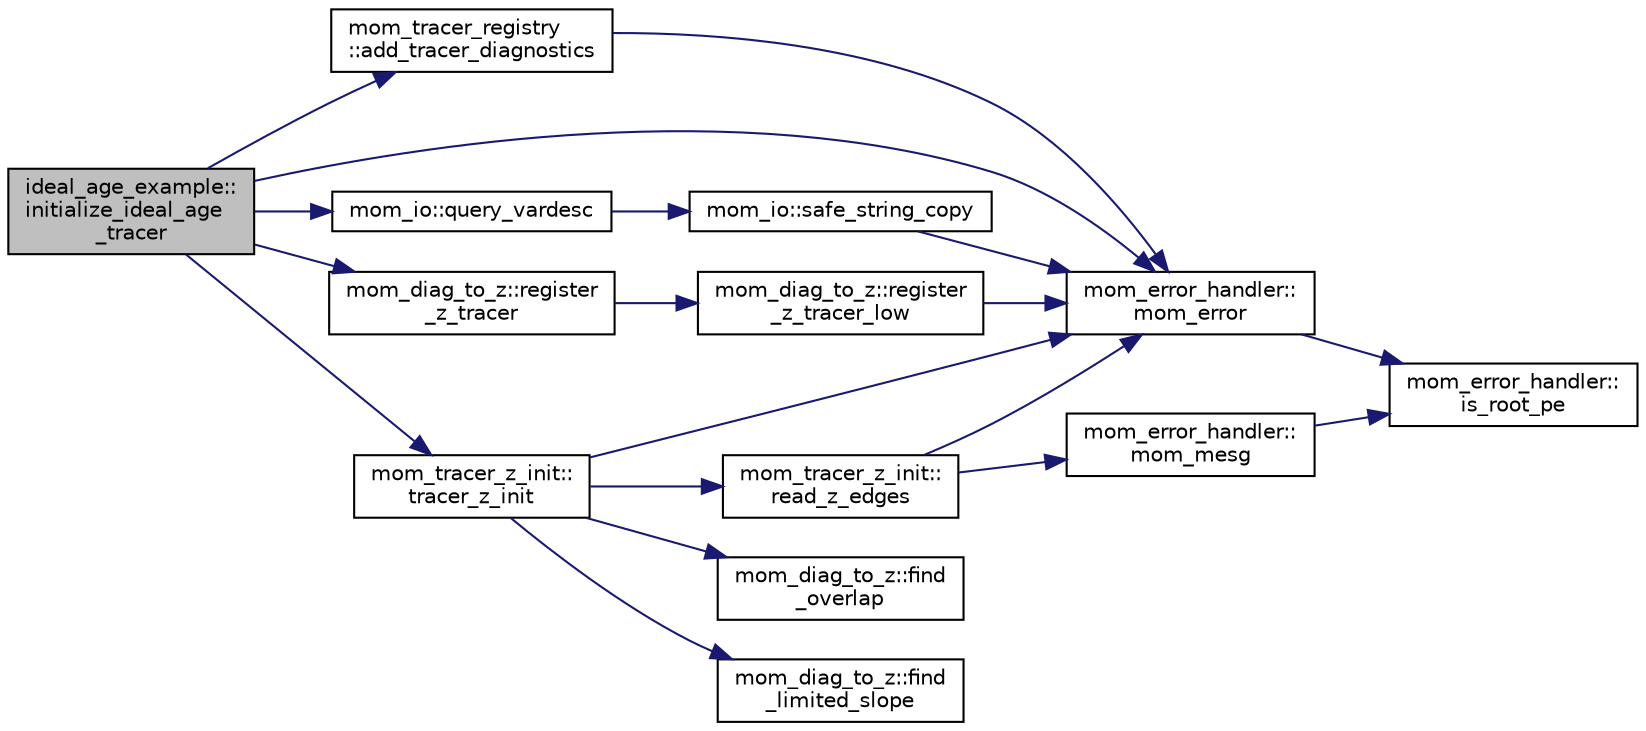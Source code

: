 digraph "ideal_age_example::initialize_ideal_age_tracer"
{
 // INTERACTIVE_SVG=YES
  edge [fontname="Helvetica",fontsize="10",labelfontname="Helvetica",labelfontsize="10"];
  node [fontname="Helvetica",fontsize="10",shape=record];
  rankdir="LR";
  Node21 [label="ideal_age_example::\linitialize_ideal_age\l_tracer",height=0.2,width=0.4,color="black", fillcolor="grey75", style="filled", fontcolor="black"];
  Node21 -> Node22 [color="midnightblue",fontsize="10",style="solid",fontname="Helvetica"];
  Node22 [label="mom_tracer_registry\l::add_tracer_diagnostics",height=0.2,width=0.4,color="black", fillcolor="white", style="filled",URL="$namespacemom__tracer__registry.html#ac008525fee272a225a19998ae437b5bf",tooltip="This subroutine adds diagnostic arrays for a tracer that has previously been registered by a call to ..."];
  Node22 -> Node23 [color="midnightblue",fontsize="10",style="solid",fontname="Helvetica"];
  Node23 [label="mom_error_handler::\lmom_error",height=0.2,width=0.4,color="black", fillcolor="white", style="filled",URL="$namespacemom__error__handler.html#a460cfb79a06c29fc249952c2a3710d67"];
  Node23 -> Node24 [color="midnightblue",fontsize="10",style="solid",fontname="Helvetica"];
  Node24 [label="mom_error_handler::\lis_root_pe",height=0.2,width=0.4,color="black", fillcolor="white", style="filled",URL="$namespacemom__error__handler.html#ad5f00a53059c72fe2332d1436c80ca71"];
  Node21 -> Node23 [color="midnightblue",fontsize="10",style="solid",fontname="Helvetica"];
  Node21 -> Node25 [color="midnightblue",fontsize="10",style="solid",fontname="Helvetica"];
  Node25 [label="mom_io::query_vardesc",height=0.2,width=0.4,color="black", fillcolor="white", style="filled",URL="$namespacemom__io.html#a23e82d1d89d9bb1c9bdf802ce80d4508",tooltip="This routine queries vardesc. "];
  Node25 -> Node26 [color="midnightblue",fontsize="10",style="solid",fontname="Helvetica"];
  Node26 [label="mom_io::safe_string_copy",height=0.2,width=0.4,color="black", fillcolor="white", style="filled",URL="$namespacemom__io.html#ac4bc408e8b38dbd669842753f26ebf88",tooltip="Copies a string. "];
  Node26 -> Node23 [color="midnightblue",fontsize="10",style="solid",fontname="Helvetica"];
  Node21 -> Node27 [color="midnightblue",fontsize="10",style="solid",fontname="Helvetica"];
  Node27 [label="mom_diag_to_z::register\l_z_tracer",height=0.2,width=0.4,color="black", fillcolor="white", style="filled",URL="$namespacemom__diag__to__z.html#a6946a3316715041c5944df17db1aef74",tooltip="This subroutine registers a tracer to be output in depth space. "];
  Node27 -> Node28 [color="midnightblue",fontsize="10",style="solid",fontname="Helvetica"];
  Node28 [label="mom_diag_to_z::register\l_z_tracer_low",height=0.2,width=0.4,color="black", fillcolor="white", style="filled",URL="$namespacemom__diag__to__z.html#adde57f2503f5c182af511fba0f4c83ea",tooltip="This subroutine registers a tracer to be output in depth space. "];
  Node28 -> Node23 [color="midnightblue",fontsize="10",style="solid",fontname="Helvetica"];
  Node21 -> Node29 [color="midnightblue",fontsize="10",style="solid",fontname="Helvetica"];
  Node29 [label="mom_tracer_z_init::\ltracer_z_init",height=0.2,width=0.4,color="black", fillcolor="white", style="filled",URL="$namespacemom__tracer__z__init.html#a153c8859a6918fc350976a4a7c279c79"];
  Node29 -> Node30 [color="midnightblue",fontsize="10",style="solid",fontname="Helvetica"];
  Node30 [label="mom_tracer_z_init::\lread_z_edges",height=0.2,width=0.4,color="black", fillcolor="white", style="filled",URL="$namespacemom__tracer__z__init.html#a00e2eb419a924624bf8ae6d84e64ef47"];
  Node30 -> Node23 [color="midnightblue",fontsize="10",style="solid",fontname="Helvetica"];
  Node30 -> Node31 [color="midnightblue",fontsize="10",style="solid",fontname="Helvetica"];
  Node31 [label="mom_error_handler::\lmom_mesg",height=0.2,width=0.4,color="black", fillcolor="white", style="filled",URL="$namespacemom__error__handler.html#a1c462df7b61f1296407b4af51dfeceab"];
  Node31 -> Node24 [color="midnightblue",fontsize="10",style="solid",fontname="Helvetica"];
  Node29 -> Node23 [color="midnightblue",fontsize="10",style="solid",fontname="Helvetica"];
  Node29 -> Node32 [color="midnightblue",fontsize="10",style="solid",fontname="Helvetica"];
  Node32 [label="mom_diag_to_z::find\l_overlap",height=0.2,width=0.4,color="black", fillcolor="white", style="filled",URL="$namespacemom__diag__to__z.html#a7bb6af99ccb5eb1daf7473663ca19aea",tooltip="This subroutine determines the layers bounded by interfaces e that overlap with the depth range betwe..."];
  Node29 -> Node33 [color="midnightblue",fontsize="10",style="solid",fontname="Helvetica"];
  Node33 [label="mom_diag_to_z::find\l_limited_slope",height=0.2,width=0.4,color="black", fillcolor="white", style="filled",URL="$namespacemom__diag__to__z.html#a55f6203cfb483bb62c543f689ab30741",tooltip="This subroutine determines a limited slope for val to be advected with a piecewise limited scheme..."];
}
